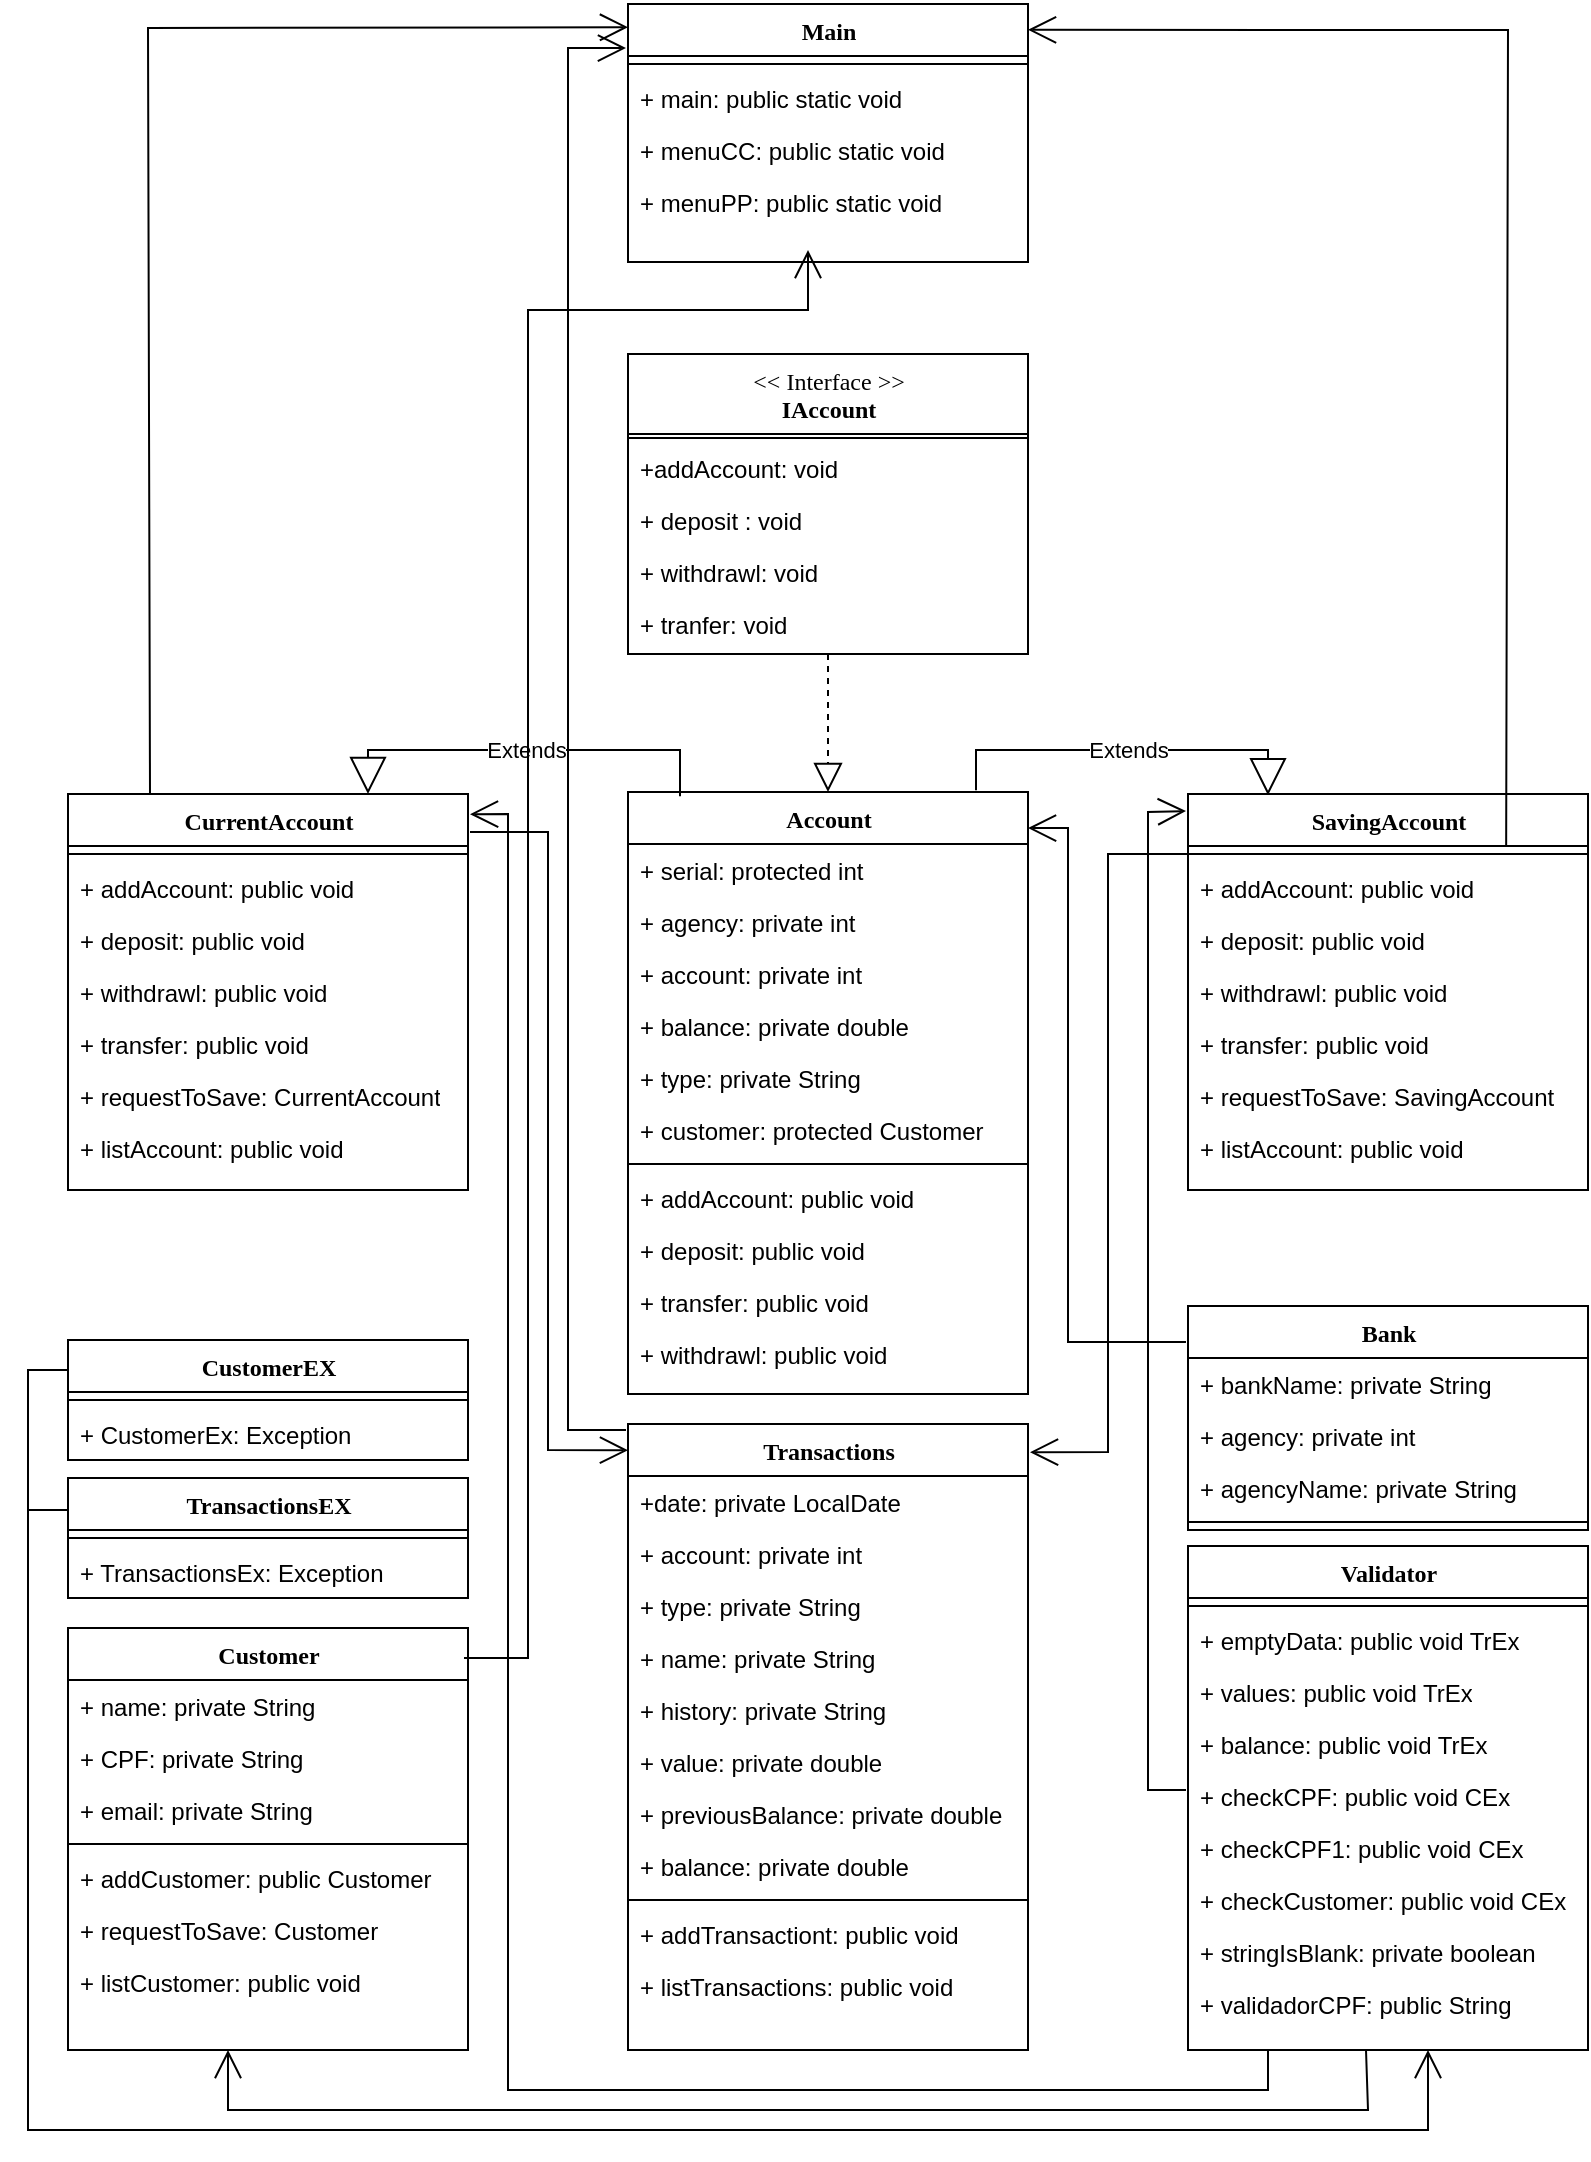 <mxfile version="28.0.6">
  <diagram name="Page-1" id="9f46799a-70d6-7492-0946-bef42562c5a5">
    <mxGraphModel dx="872" dy="529" grid="1" gridSize="10" guides="1" tooltips="1" connect="1" arrows="1" fold="1" page="1" pageScale="1" pageWidth="413" pageHeight="512" background="none" math="0" shadow="0">
      <root>
        <mxCell id="0" />
        <mxCell id="1" parent="0" />
        <mxCell id="78961159f06e98e8-30" value="&lt;span style=&quot;font-weight: normal;&quot;&gt;&amp;lt;&amp;lt; Interface &amp;gt;&amp;gt;&lt;/span&gt;&lt;div&gt;IAccount&lt;/div&gt;" style="swimlane;html=1;fontStyle=1;align=center;verticalAlign=top;childLayout=stackLayout;horizontal=1;startSize=40;horizontalStack=0;resizeParent=1;resizeLast=0;collapsible=1;marginBottom=0;swimlaneFillColor=#ffffff;rounded=0;shadow=0;comic=0;labelBackgroundColor=none;strokeWidth=1;fillColor=none;fontFamily=Verdana;fontSize=12" parent="1" vertex="1">
          <mxGeometry x="320" y="202" width="200" height="150" as="geometry" />
        </mxCell>
        <mxCell id="78961159f06e98e8-38" value="" style="line;html=1;strokeWidth=1;fillColor=none;align=left;verticalAlign=middle;spacingTop=-1;spacingLeft=3;spacingRight=3;rotatable=0;labelPosition=right;points=[];portConstraint=eastwest;" parent="78961159f06e98e8-30" vertex="1">
          <mxGeometry y="40" width="200" height="4" as="geometry" />
        </mxCell>
        <mxCell id="gi1U91_9ORxtWSmV8wDf-92" value="&lt;font style=&quot;vertical-align: inherit;&quot;&gt;&lt;font style=&quot;vertical-align: inherit;&quot;&gt;+addAccount: void&lt;/font&gt;&lt;/font&gt;" style="text;html=1;strokeColor=none;fillColor=none;align=left;verticalAlign=top;spacingLeft=4;spacingRight=4;whiteSpace=wrap;overflow=hidden;rotatable=0;points=[[0,0.5],[1,0.5]];portConstraint=eastwest;" parent="78961159f06e98e8-30" vertex="1">
          <mxGeometry y="44" width="200" height="26" as="geometry" />
        </mxCell>
        <mxCell id="gi1U91_9ORxtWSmV8wDf-95" value="&lt;font style=&quot;vertical-align: inherit;&quot;&gt;&lt;font style=&quot;vertical-align: inherit;&quot;&gt;+ deposit : void&lt;/font&gt;&lt;/font&gt;" style="text;html=1;strokeColor=none;fillColor=none;align=left;verticalAlign=top;spacingLeft=4;spacingRight=4;whiteSpace=wrap;overflow=hidden;rotatable=0;points=[[0,0.5],[1,0.5]];portConstraint=eastwest;" parent="78961159f06e98e8-30" vertex="1">
          <mxGeometry y="70" width="200" height="26" as="geometry" />
        </mxCell>
        <mxCell id="gi1U91_9ORxtWSmV8wDf-94" value="&lt;font style=&quot;vertical-align: inherit;&quot;&gt;&lt;font style=&quot;vertical-align: inherit;&quot;&gt;+ withdrawl: void&lt;/font&gt;&lt;/font&gt;" style="text;html=1;strokeColor=none;fillColor=none;align=left;verticalAlign=top;spacingLeft=4;spacingRight=4;whiteSpace=wrap;overflow=hidden;rotatable=0;points=[[0,0.5],[1,0.5]];portConstraint=eastwest;" parent="78961159f06e98e8-30" vertex="1">
          <mxGeometry y="96" width="200" height="26" as="geometry" />
        </mxCell>
        <mxCell id="gi1U91_9ORxtWSmV8wDf-93" value="&lt;font style=&quot;vertical-align: inherit;&quot;&gt;&lt;font style=&quot;vertical-align: inherit;&quot;&gt;&lt;font style=&quot;vertical-align: inherit;&quot;&gt;&lt;font style=&quot;vertical-align: inherit;&quot;&gt;&lt;font style=&quot;vertical-align: inherit;&quot;&gt;&lt;font style=&quot;vertical-align: inherit;&quot;&gt;+ tranfer: void&lt;/font&gt;&lt;/font&gt;&lt;/font&gt;&lt;/font&gt;&lt;/font&gt;&lt;/font&gt;" style="text;html=1;strokeColor=none;fillColor=none;align=left;verticalAlign=top;spacingLeft=4;spacingRight=4;whiteSpace=wrap;overflow=hidden;rotatable=0;points=[[0,0.5],[1,0.5]];portConstraint=eastwest;" parent="78961159f06e98e8-30" vertex="1">
          <mxGeometry y="122" width="200" height="26" as="geometry" />
        </mxCell>
        <mxCell id="78961159f06e98e8-43" value="&lt;font style=&quot;vertical-align: inherit;&quot;&gt;&lt;font style=&quot;vertical-align: inherit;&quot;&gt;&lt;font style=&quot;vertical-align: inherit;&quot;&gt;&lt;font style=&quot;vertical-align: inherit;&quot;&gt;&lt;font style=&quot;vertical-align: inherit;&quot;&gt;&lt;font style=&quot;vertical-align: inherit;&quot;&gt;CurrentAccount&lt;/font&gt;&lt;/font&gt;&lt;/font&gt;&lt;/font&gt;&lt;/font&gt;&lt;/font&gt;" style="swimlane;html=1;fontStyle=1;align=center;verticalAlign=top;childLayout=stackLayout;horizontal=1;startSize=26;horizontalStack=0;resizeParent=1;resizeLast=0;collapsible=1;marginBottom=0;swimlaneFillColor=#ffffff;rounded=0;shadow=0;comic=0;labelBackgroundColor=none;strokeWidth=1;fillColor=none;fontFamily=Verdana;fontSize=12" parent="1" vertex="1">
          <mxGeometry x="40" y="422" width="200" height="198" as="geometry" />
        </mxCell>
        <mxCell id="78961159f06e98e8-51" value="" style="line;html=1;strokeWidth=1;fillColor=none;align=left;verticalAlign=middle;spacingTop=-1;spacingLeft=3;spacingRight=3;rotatable=0;labelPosition=right;points=[];portConstraint=eastwest;" parent="78961159f06e98e8-43" vertex="1">
          <mxGeometry y="26" width="200" height="8" as="geometry" />
        </mxCell>
        <mxCell id="gi1U91_9ORxtWSmV8wDf-4" value="&lt;font style=&quot;vertical-align: inherit;&quot;&gt;&lt;font style=&quot;vertical-align: inherit;&quot;&gt;+ addAccount: public void&lt;/font&gt;&lt;/font&gt;" style="text;html=1;strokeColor=none;fillColor=none;align=left;verticalAlign=top;spacingLeft=4;spacingRight=4;whiteSpace=wrap;overflow=hidden;rotatable=0;points=[[0,0.5],[1,0.5]];portConstraint=eastwest;" parent="78961159f06e98e8-43" vertex="1">
          <mxGeometry y="34" width="200" height="26" as="geometry" />
        </mxCell>
        <mxCell id="gi1U91_9ORxtWSmV8wDf-5" value="&lt;font style=&quot;vertical-align: inherit;&quot;&gt;&lt;font style=&quot;vertical-align: inherit;&quot;&gt;+ deposit: public void&lt;/font&gt;&lt;/font&gt;" style="text;html=1;strokeColor=none;fillColor=none;align=left;verticalAlign=top;spacingLeft=4;spacingRight=4;whiteSpace=wrap;overflow=hidden;rotatable=0;points=[[0,0.5],[1,0.5]];portConstraint=eastwest;" parent="78961159f06e98e8-43" vertex="1">
          <mxGeometry y="60" width="200" height="26" as="geometry" />
        </mxCell>
        <mxCell id="gi1U91_9ORxtWSmV8wDf-6" value="&lt;font style=&quot;vertical-align: inherit;&quot;&gt;&lt;font style=&quot;vertical-align: inherit;&quot;&gt;+ withdrawl: public void&lt;/font&gt;&lt;/font&gt;" style="text;html=1;strokeColor=none;fillColor=none;align=left;verticalAlign=top;spacingLeft=4;spacingRight=4;whiteSpace=wrap;overflow=hidden;rotatable=0;points=[[0,0.5],[1,0.5]];portConstraint=eastwest;" parent="78961159f06e98e8-43" vertex="1">
          <mxGeometry y="86" width="200" height="26" as="geometry" />
        </mxCell>
        <mxCell id="gi1U91_9ORxtWSmV8wDf-8" value="&lt;font style=&quot;vertical-align: inherit;&quot;&gt;&lt;font style=&quot;vertical-align: inherit;&quot;&gt;&lt;font style=&quot;vertical-align: inherit;&quot;&gt;&lt;font style=&quot;vertical-align: inherit;&quot;&gt;&lt;font style=&quot;vertical-align: inherit;&quot;&gt;&lt;font style=&quot;vertical-align: inherit;&quot;&gt;&lt;font style=&quot;vertical-align: inherit;&quot;&gt;&lt;font style=&quot;vertical-align: inherit;&quot;&gt;+ transfer: public void&lt;/font&gt;&lt;/font&gt;&lt;/font&gt;&lt;/font&gt;&lt;/font&gt;&lt;/font&gt;&lt;/font&gt;&lt;/font&gt;" style="text;html=1;strokeColor=none;fillColor=none;align=left;verticalAlign=top;spacingLeft=4;spacingRight=4;whiteSpace=wrap;overflow=hidden;rotatable=0;points=[[0,0.5],[1,0.5]];portConstraint=eastwest;" parent="78961159f06e98e8-43" vertex="1">
          <mxGeometry y="112" width="200" height="26" as="geometry" />
        </mxCell>
        <mxCell id="9-kRV3FENIwFgXnZ7rkG-11" value="&lt;font style=&quot;vertical-align: inherit;&quot;&gt;&lt;font style=&quot;vertical-align: inherit;&quot;&gt;&lt;font style=&quot;vertical-align: inherit;&quot;&gt;&lt;font style=&quot;vertical-align: inherit;&quot;&gt;&lt;font style=&quot;vertical-align: inherit;&quot;&gt;&lt;font style=&quot;vertical-align: inherit;&quot;&gt;&lt;font style=&quot;vertical-align: inherit;&quot;&gt;&lt;font style=&quot;vertical-align: inherit;&quot;&gt;+ requestToSave: CurrentAccount&lt;/font&gt;&lt;/font&gt;&lt;/font&gt;&lt;/font&gt;&lt;/font&gt;&lt;/font&gt;&lt;/font&gt;&lt;/font&gt;" style="text;html=1;strokeColor=none;fillColor=none;align=left;verticalAlign=top;spacingLeft=4;spacingRight=4;whiteSpace=wrap;overflow=hidden;rotatable=0;points=[[0,0.5],[1,0.5]];portConstraint=eastwest;" vertex="1" parent="78961159f06e98e8-43">
          <mxGeometry y="138" width="200" height="26" as="geometry" />
        </mxCell>
        <mxCell id="9-kRV3FENIwFgXnZ7rkG-12" value="&lt;font style=&quot;vertical-align: inherit;&quot;&gt;&lt;font style=&quot;vertical-align: inherit;&quot;&gt;&lt;font style=&quot;vertical-align: inherit;&quot;&gt;&lt;font style=&quot;vertical-align: inherit;&quot;&gt;&lt;font style=&quot;vertical-align: inherit;&quot;&gt;&lt;font style=&quot;vertical-align: inherit;&quot;&gt;&lt;font style=&quot;vertical-align: inherit;&quot;&gt;&lt;font style=&quot;vertical-align: inherit;&quot;&gt;+ listAccount: public void&lt;/font&gt;&lt;/font&gt;&lt;/font&gt;&lt;/font&gt;&lt;/font&gt;&lt;/font&gt;&lt;/font&gt;&lt;/font&gt;" style="text;html=1;strokeColor=none;fillColor=none;align=left;verticalAlign=top;spacingLeft=4;spacingRight=4;whiteSpace=wrap;overflow=hidden;rotatable=0;points=[[0,0.5],[1,0.5]];portConstraint=eastwest;" vertex="1" parent="78961159f06e98e8-43">
          <mxGeometry y="164" width="200" height="26" as="geometry" />
        </mxCell>
        <mxCell id="gi1U91_9ORxtWSmV8wDf-35" value="&lt;font style=&quot;vertical-align: inherit;&quot;&gt;&lt;font style=&quot;vertical-align: inherit;&quot;&gt;Account&lt;/font&gt;&lt;/font&gt;" style="swimlane;html=1;fontStyle=1;align=center;verticalAlign=top;childLayout=stackLayout;horizontal=1;startSize=26;horizontalStack=0;resizeParent=1;resizeLast=0;collapsible=1;marginBottom=0;swimlaneFillColor=#ffffff;rounded=0;shadow=0;comic=0;labelBackgroundColor=none;strokeWidth=1;fillColor=none;fontFamily=Verdana;fontSize=12" parent="1" vertex="1">
          <mxGeometry x="320" y="421" width="200" height="301" as="geometry" />
        </mxCell>
        <mxCell id="9-kRV3FENIwFgXnZ7rkG-1" value="&lt;font style=&quot;vertical-align: inherit;&quot;&gt;&lt;font style=&quot;vertical-align: inherit;&quot;&gt;&lt;font style=&quot;vertical-align: inherit;&quot;&gt;&lt;font style=&quot;vertical-align: inherit;&quot;&gt;+ serial: protected int&lt;/font&gt;&lt;/font&gt;&lt;/font&gt;&lt;/font&gt;" style="text;html=1;strokeColor=none;fillColor=none;align=left;verticalAlign=top;spacingLeft=4;spacingRight=4;whiteSpace=wrap;overflow=hidden;rotatable=0;points=[[0,0.5],[1,0.5]];portConstraint=eastwest;" vertex="1" parent="gi1U91_9ORxtWSmV8wDf-35">
          <mxGeometry y="26" width="200" height="26" as="geometry" />
        </mxCell>
        <mxCell id="9-kRV3FENIwFgXnZ7rkG-2" value="&lt;font style=&quot;vertical-align: inherit;&quot;&gt;&lt;font style=&quot;vertical-align: inherit;&quot;&gt;+ agency: private int&lt;/font&gt;&lt;/font&gt;" style="text;html=1;strokeColor=none;fillColor=none;align=left;verticalAlign=top;spacingLeft=4;spacingRight=4;whiteSpace=wrap;overflow=hidden;rotatable=0;points=[[0,0.5],[1,0.5]];portConstraint=eastwest;" vertex="1" parent="gi1U91_9ORxtWSmV8wDf-35">
          <mxGeometry y="52" width="200" height="26" as="geometry" />
        </mxCell>
        <mxCell id="9-kRV3FENIwFgXnZ7rkG-3" value="+ account: private int" style="text;html=1;strokeColor=none;fillColor=none;align=left;verticalAlign=top;spacingLeft=4;spacingRight=4;whiteSpace=wrap;overflow=hidden;rotatable=0;points=[[0,0.5],[1,0.5]];portConstraint=eastwest;" vertex="1" parent="gi1U91_9ORxtWSmV8wDf-35">
          <mxGeometry y="78" width="200" height="26" as="geometry" />
        </mxCell>
        <mxCell id="9-kRV3FENIwFgXnZ7rkG-4" value="&lt;font style=&quot;vertical-align: inherit;&quot;&gt;&lt;font style=&quot;vertical-align: inherit;&quot;&gt;+ balance: private double&lt;/font&gt;&lt;/font&gt;" style="text;html=1;strokeColor=none;fillColor=none;align=left;verticalAlign=top;spacingLeft=4;spacingRight=4;whiteSpace=wrap;overflow=hidden;rotatable=0;points=[[0,0.5],[1,0.5]];portConstraint=eastwest;" vertex="1" parent="gi1U91_9ORxtWSmV8wDf-35">
          <mxGeometry y="104" width="200" height="26" as="geometry" />
        </mxCell>
        <mxCell id="9-kRV3FENIwFgXnZ7rkG-5" value="&lt;font style=&quot;vertical-align: inherit;&quot;&gt;&lt;font style=&quot;vertical-align: inherit;&quot;&gt;+ type: private String&lt;/font&gt;&lt;/font&gt;" style="text;html=1;strokeColor=none;fillColor=none;align=left;verticalAlign=top;spacingLeft=4;spacingRight=4;whiteSpace=wrap;overflow=hidden;rotatable=0;points=[[0,0.5],[1,0.5]];portConstraint=eastwest;" vertex="1" parent="gi1U91_9ORxtWSmV8wDf-35">
          <mxGeometry y="130" width="200" height="26" as="geometry" />
        </mxCell>
        <mxCell id="9-kRV3FENIwFgXnZ7rkG-6" value="&lt;font style=&quot;vertical-align: inherit;&quot;&gt;&lt;font style=&quot;vertical-align: inherit;&quot;&gt;+ customer: protected Customer&lt;/font&gt;&lt;/font&gt;" style="text;html=1;strokeColor=none;fillColor=none;align=left;verticalAlign=top;spacingLeft=4;spacingRight=4;whiteSpace=wrap;overflow=hidden;rotatable=0;points=[[0,0.5],[1,0.5]];portConstraint=eastwest;" vertex="1" parent="gi1U91_9ORxtWSmV8wDf-35">
          <mxGeometry y="156" width="200" height="26" as="geometry" />
        </mxCell>
        <mxCell id="gi1U91_9ORxtWSmV8wDf-43" value="" style="line;html=1;strokeWidth=1;fillColor=none;align=left;verticalAlign=middle;spacingTop=-1;spacingLeft=3;spacingRight=3;rotatable=0;labelPosition=right;points=[];portConstraint=eastwest;" parent="gi1U91_9ORxtWSmV8wDf-35" vertex="1">
          <mxGeometry y="182" width="200" height="8" as="geometry" />
        </mxCell>
        <mxCell id="9-kRV3FENIwFgXnZ7rkG-7" value="&lt;font style=&quot;vertical-align: inherit;&quot;&gt;&lt;font style=&quot;vertical-align: inherit;&quot;&gt;+ addAccount: public void&lt;/font&gt;&lt;/font&gt;" style="text;html=1;strokeColor=none;fillColor=none;align=left;verticalAlign=top;spacingLeft=4;spacingRight=4;whiteSpace=wrap;overflow=hidden;rotatable=0;points=[[0,0.5],[1,0.5]];portConstraint=eastwest;" vertex="1" parent="gi1U91_9ORxtWSmV8wDf-35">
          <mxGeometry y="190" width="200" height="26" as="geometry" />
        </mxCell>
        <mxCell id="9-kRV3FENIwFgXnZ7rkG-8" value="&lt;font style=&quot;vertical-align: inherit;&quot;&gt;&lt;font style=&quot;vertical-align: inherit;&quot;&gt;+ deposit: public void&lt;/font&gt;&lt;/font&gt;" style="text;html=1;strokeColor=none;fillColor=none;align=left;verticalAlign=top;spacingLeft=4;spacingRight=4;whiteSpace=wrap;overflow=hidden;rotatable=0;points=[[0,0.5],[1,0.5]];portConstraint=eastwest;" vertex="1" parent="gi1U91_9ORxtWSmV8wDf-35">
          <mxGeometry y="216" width="200" height="26" as="geometry" />
        </mxCell>
        <mxCell id="9-kRV3FENIwFgXnZ7rkG-10" value="&lt;font style=&quot;vertical-align: inherit;&quot;&gt;&lt;font style=&quot;vertical-align: inherit;&quot;&gt;&lt;font style=&quot;vertical-align: inherit;&quot;&gt;&lt;font style=&quot;vertical-align: inherit;&quot;&gt;&lt;font style=&quot;vertical-align: inherit;&quot;&gt;&lt;font style=&quot;vertical-align: inherit;&quot;&gt;&lt;font style=&quot;vertical-align: inherit;&quot;&gt;&lt;font style=&quot;vertical-align: inherit;&quot;&gt;+ transfer: public void&lt;/font&gt;&lt;/font&gt;&lt;/font&gt;&lt;/font&gt;&lt;/font&gt;&lt;/font&gt;&lt;/font&gt;&lt;/font&gt;" style="text;html=1;strokeColor=none;fillColor=none;align=left;verticalAlign=top;spacingLeft=4;spacingRight=4;whiteSpace=wrap;overflow=hidden;rotatable=0;points=[[0,0.5],[1,0.5]];portConstraint=eastwest;" vertex="1" parent="gi1U91_9ORxtWSmV8wDf-35">
          <mxGeometry y="242" width="200" height="26" as="geometry" />
        </mxCell>
        <mxCell id="9-kRV3FENIwFgXnZ7rkG-9" value="&lt;font style=&quot;vertical-align: inherit;&quot;&gt;&lt;font style=&quot;vertical-align: inherit;&quot;&gt;+ withdrawl: public void&lt;/font&gt;&lt;/font&gt;" style="text;html=1;strokeColor=none;fillColor=none;align=left;verticalAlign=top;spacingLeft=4;spacingRight=4;whiteSpace=wrap;overflow=hidden;rotatable=0;points=[[0,0.5],[1,0.5]];portConstraint=eastwest;" vertex="1" parent="gi1U91_9ORxtWSmV8wDf-35">
          <mxGeometry y="268" width="200" height="26" as="geometry" />
        </mxCell>
        <mxCell id="gi1U91_9ORxtWSmV8wDf-55" value="" style="endArrow=block;dashed=1;endFill=0;endSize=12;html=1;rounded=0;entryX=0.5;entryY=0;entryDx=0;entryDy=0;exitX=0.5;exitY=1;exitDx=0;exitDy=0;" parent="1" source="78961159f06e98e8-30" target="gi1U91_9ORxtWSmV8wDf-35" edge="1">
          <mxGeometry width="160" relative="1" as="geometry">
            <mxPoint x="486" y="80" as="sourcePoint" />
            <mxPoint x="300" y="240" as="targetPoint" />
            <Array as="points" />
          </mxGeometry>
        </mxCell>
        <mxCell id="gi1U91_9ORxtWSmV8wDf-75" value="&lt;font style=&quot;vertical-align: inherit;&quot;&gt;&lt;font style=&quot;vertical-align: inherit;&quot;&gt;Main&lt;/font&gt;&lt;/font&gt;" style="swimlane;html=1;fontStyle=1;align=center;verticalAlign=top;childLayout=stackLayout;horizontal=1;startSize=26;horizontalStack=0;resizeParent=1;resizeLast=0;collapsible=1;marginBottom=0;swimlaneFillColor=#ffffff;rounded=0;shadow=0;comic=0;labelBackgroundColor=none;strokeWidth=1;fillColor=none;fontFamily=Verdana;fontSize=12" parent="1" vertex="1">
          <mxGeometry x="320" y="27" width="200" height="129" as="geometry" />
        </mxCell>
        <mxCell id="gi1U91_9ORxtWSmV8wDf-79" value="" style="line;html=1;strokeWidth=1;fillColor=none;align=left;verticalAlign=middle;spacingTop=-1;spacingLeft=3;spacingRight=3;rotatable=0;labelPosition=right;points=[];portConstraint=eastwest;" parent="gi1U91_9ORxtWSmV8wDf-75" vertex="1">
          <mxGeometry y="26" width="200" height="8" as="geometry" />
        </mxCell>
        <mxCell id="gi1U91_9ORxtWSmV8wDf-80" value="&lt;font style=&quot;vertical-align: inherit;&quot;&gt;&lt;font style=&quot;vertical-align: inherit;&quot;&gt;+ main: public static void&lt;/font&gt;&lt;/font&gt;" style="text;html=1;strokeColor=none;fillColor=none;align=left;verticalAlign=top;spacingLeft=4;spacingRight=4;whiteSpace=wrap;overflow=hidden;rotatable=0;points=[[0,0.5],[1,0.5]];portConstraint=eastwest;" parent="gi1U91_9ORxtWSmV8wDf-75" vertex="1">
          <mxGeometry y="34" width="200" height="26" as="geometry" />
        </mxCell>
        <mxCell id="gi1U91_9ORxtWSmV8wDf-81" value="+ menuCC: public static void" style="text;html=1;strokeColor=none;fillColor=none;align=left;verticalAlign=top;spacingLeft=4;spacingRight=4;whiteSpace=wrap;overflow=hidden;rotatable=0;points=[[0,0.5],[1,0.5]];portConstraint=eastwest;" parent="gi1U91_9ORxtWSmV8wDf-75" vertex="1">
          <mxGeometry y="60" width="200" height="26" as="geometry" />
        </mxCell>
        <mxCell id="gi1U91_9ORxtWSmV8wDf-82" value="+ menuPP: public static void" style="text;html=1;strokeColor=none;fillColor=none;align=left;verticalAlign=top;spacingLeft=4;spacingRight=4;whiteSpace=wrap;overflow=hidden;rotatable=0;points=[[0,0.5],[1,0.5]];portConstraint=eastwest;" parent="gi1U91_9ORxtWSmV8wDf-75" vertex="1">
          <mxGeometry y="86" width="200" height="22" as="geometry" />
        </mxCell>
        <mxCell id="gi1U91_9ORxtWSmV8wDf-103" value="" style="endArrow=open;endFill=1;endSize=12;html=1;rounded=0;exitX=0.205;exitY=0.002;exitDx=0;exitDy=0;entryX=0;entryY=0.09;entryDx=0;entryDy=0;entryPerimeter=0;exitPerimeter=0;" parent="1" source="78961159f06e98e8-43" target="gi1U91_9ORxtWSmV8wDf-75" edge="1">
          <mxGeometry width="160" relative="1" as="geometry">
            <mxPoint x="350" y="479" as="sourcePoint" />
            <mxPoint x="300" y="220" as="targetPoint" />
            <Array as="points">
              <mxPoint x="80" y="39" />
            </Array>
          </mxGeometry>
        </mxCell>
        <mxCell id="gi1U91_9ORxtWSmV8wDf-104" value="" style="endArrow=open;endFill=1;endSize=12;html=1;rounded=0;exitX=0.795;exitY=0.009;exitDx=0;exitDy=0;exitPerimeter=0;entryX=1;entryY=0.1;entryDx=0;entryDy=0;entryPerimeter=0;" parent="1" target="gi1U91_9ORxtWSmV8wDf-75" edge="1">
          <mxGeometry width="160" relative="1" as="geometry">
            <mxPoint x="759" y="482.15" as="sourcePoint" />
            <mxPoint x="620" y="40" as="targetPoint" />
            <Array as="points">
              <mxPoint x="760" y="40" />
            </Array>
          </mxGeometry>
        </mxCell>
        <mxCell id="9-kRV3FENIwFgXnZ7rkG-13" value="&lt;font style=&quot;vertical-align: inherit;&quot;&gt;&lt;font style=&quot;vertical-align: inherit;&quot;&gt;&lt;font style=&quot;vertical-align: inherit;&quot;&gt;&lt;font style=&quot;vertical-align: inherit;&quot;&gt;&lt;font style=&quot;vertical-align: inherit;&quot;&gt;&lt;font style=&quot;vertical-align: inherit;&quot;&gt;SavingAccount&lt;/font&gt;&lt;/font&gt;&lt;/font&gt;&lt;/font&gt;&lt;/font&gt;&lt;/font&gt;" style="swimlane;html=1;fontStyle=1;align=center;verticalAlign=top;childLayout=stackLayout;horizontal=1;startSize=26;horizontalStack=0;resizeParent=1;resizeLast=0;collapsible=1;marginBottom=0;swimlaneFillColor=#ffffff;rounded=0;shadow=0;comic=0;labelBackgroundColor=none;strokeWidth=1;fillColor=none;fontFamily=Verdana;fontSize=12" vertex="1" parent="1">
          <mxGeometry x="600" y="422" width="200" height="198" as="geometry" />
        </mxCell>
        <mxCell id="9-kRV3FENIwFgXnZ7rkG-20" value="" style="line;html=1;strokeWidth=1;fillColor=none;align=left;verticalAlign=middle;spacingTop=-1;spacingLeft=3;spacingRight=3;rotatable=0;labelPosition=right;points=[];portConstraint=eastwest;" vertex="1" parent="9-kRV3FENIwFgXnZ7rkG-13">
          <mxGeometry y="26" width="200" height="8" as="geometry" />
        </mxCell>
        <mxCell id="9-kRV3FENIwFgXnZ7rkG-21" value="&lt;font style=&quot;vertical-align: inherit;&quot;&gt;&lt;font style=&quot;vertical-align: inherit;&quot;&gt;+ addAccount: public void&lt;/font&gt;&lt;/font&gt;" style="text;html=1;strokeColor=none;fillColor=none;align=left;verticalAlign=top;spacingLeft=4;spacingRight=4;whiteSpace=wrap;overflow=hidden;rotatable=0;points=[[0,0.5],[1,0.5]];portConstraint=eastwest;" vertex="1" parent="9-kRV3FENIwFgXnZ7rkG-13">
          <mxGeometry y="34" width="200" height="26" as="geometry" />
        </mxCell>
        <mxCell id="9-kRV3FENIwFgXnZ7rkG-22" value="&lt;font style=&quot;vertical-align: inherit;&quot;&gt;&lt;font style=&quot;vertical-align: inherit;&quot;&gt;+ deposit: public void&lt;/font&gt;&lt;/font&gt;" style="text;html=1;strokeColor=none;fillColor=none;align=left;verticalAlign=top;spacingLeft=4;spacingRight=4;whiteSpace=wrap;overflow=hidden;rotatable=0;points=[[0,0.5],[1,0.5]];portConstraint=eastwest;" vertex="1" parent="9-kRV3FENIwFgXnZ7rkG-13">
          <mxGeometry y="60" width="200" height="26" as="geometry" />
        </mxCell>
        <mxCell id="9-kRV3FENIwFgXnZ7rkG-23" value="&lt;font style=&quot;vertical-align: inherit;&quot;&gt;&lt;font style=&quot;vertical-align: inherit;&quot;&gt;+ withdrawl: public void&lt;/font&gt;&lt;/font&gt;" style="text;html=1;strokeColor=none;fillColor=none;align=left;verticalAlign=top;spacingLeft=4;spacingRight=4;whiteSpace=wrap;overflow=hidden;rotatable=0;points=[[0,0.5],[1,0.5]];portConstraint=eastwest;" vertex="1" parent="9-kRV3FENIwFgXnZ7rkG-13">
          <mxGeometry y="86" width="200" height="26" as="geometry" />
        </mxCell>
        <mxCell id="9-kRV3FENIwFgXnZ7rkG-24" value="&lt;font style=&quot;vertical-align: inherit;&quot;&gt;&lt;font style=&quot;vertical-align: inherit;&quot;&gt;&lt;font style=&quot;vertical-align: inherit;&quot;&gt;&lt;font style=&quot;vertical-align: inherit;&quot;&gt;&lt;font style=&quot;vertical-align: inherit;&quot;&gt;&lt;font style=&quot;vertical-align: inherit;&quot;&gt;&lt;font style=&quot;vertical-align: inherit;&quot;&gt;&lt;font style=&quot;vertical-align: inherit;&quot;&gt;+ transfer: public void&lt;/font&gt;&lt;/font&gt;&lt;/font&gt;&lt;/font&gt;&lt;/font&gt;&lt;/font&gt;&lt;/font&gt;&lt;/font&gt;" style="text;html=1;strokeColor=none;fillColor=none;align=left;verticalAlign=top;spacingLeft=4;spacingRight=4;whiteSpace=wrap;overflow=hidden;rotatable=0;points=[[0,0.5],[1,0.5]];portConstraint=eastwest;" vertex="1" parent="9-kRV3FENIwFgXnZ7rkG-13">
          <mxGeometry y="112" width="200" height="26" as="geometry" />
        </mxCell>
        <mxCell id="9-kRV3FENIwFgXnZ7rkG-25" value="&lt;font style=&quot;vertical-align: inherit;&quot;&gt;&lt;font style=&quot;vertical-align: inherit;&quot;&gt;&lt;font style=&quot;vertical-align: inherit;&quot;&gt;&lt;font style=&quot;vertical-align: inherit;&quot;&gt;&lt;font style=&quot;vertical-align: inherit;&quot;&gt;&lt;font style=&quot;vertical-align: inherit;&quot;&gt;&lt;font style=&quot;vertical-align: inherit;&quot;&gt;&lt;font style=&quot;vertical-align: inherit;&quot;&gt;+ requestToSave: SavingAccount&lt;/font&gt;&lt;/font&gt;&lt;/font&gt;&lt;/font&gt;&lt;/font&gt;&lt;/font&gt;&lt;/font&gt;&lt;/font&gt;" style="text;html=1;strokeColor=none;fillColor=none;align=left;verticalAlign=top;spacingLeft=4;spacingRight=4;whiteSpace=wrap;overflow=hidden;rotatable=0;points=[[0,0.5],[1,0.5]];portConstraint=eastwest;" vertex="1" parent="9-kRV3FENIwFgXnZ7rkG-13">
          <mxGeometry y="138" width="200" height="26" as="geometry" />
        </mxCell>
        <mxCell id="9-kRV3FENIwFgXnZ7rkG-26" value="&lt;font style=&quot;vertical-align: inherit;&quot;&gt;&lt;font style=&quot;vertical-align: inherit;&quot;&gt;&lt;font style=&quot;vertical-align: inherit;&quot;&gt;&lt;font style=&quot;vertical-align: inherit;&quot;&gt;&lt;font style=&quot;vertical-align: inherit;&quot;&gt;&lt;font style=&quot;vertical-align: inherit;&quot;&gt;&lt;font style=&quot;vertical-align: inherit;&quot;&gt;&lt;font style=&quot;vertical-align: inherit;&quot;&gt;+ listAccount: public void&lt;/font&gt;&lt;/font&gt;&lt;/font&gt;&lt;/font&gt;&lt;/font&gt;&lt;/font&gt;&lt;/font&gt;&lt;/font&gt;" style="text;html=1;strokeColor=none;fillColor=none;align=left;verticalAlign=top;spacingLeft=4;spacingRight=4;whiteSpace=wrap;overflow=hidden;rotatable=0;points=[[0,0.5],[1,0.5]];portConstraint=eastwest;" vertex="1" parent="9-kRV3FENIwFgXnZ7rkG-13">
          <mxGeometry y="164" width="200" height="26" as="geometry" />
        </mxCell>
        <mxCell id="9-kRV3FENIwFgXnZ7rkG-27" value="&lt;font style=&quot;vertical-align: inherit;&quot;&gt;&lt;font style=&quot;vertical-align: inherit;&quot;&gt;Customer&lt;/font&gt;&lt;/font&gt;" style="swimlane;html=1;fontStyle=1;align=center;verticalAlign=top;childLayout=stackLayout;horizontal=1;startSize=26;horizontalStack=0;resizeParent=1;resizeLast=0;collapsible=1;marginBottom=0;swimlaneFillColor=#ffffff;rounded=0;shadow=0;comic=0;labelBackgroundColor=none;strokeWidth=1;fillColor=none;fontFamily=Verdana;fontSize=12" vertex="1" parent="1">
          <mxGeometry x="40" y="839" width="200" height="211" as="geometry" />
        </mxCell>
        <mxCell id="9-kRV3FENIwFgXnZ7rkG-28" value="&lt;font style=&quot;vertical-align: inherit;&quot;&gt;&lt;font style=&quot;vertical-align: inherit;&quot;&gt;&lt;font style=&quot;vertical-align: inherit;&quot;&gt;&lt;font style=&quot;vertical-align: inherit;&quot;&gt;+ name: private String&lt;/font&gt;&lt;/font&gt;&lt;/font&gt;&lt;/font&gt;" style="text;html=1;strokeColor=none;fillColor=none;align=left;verticalAlign=top;spacingLeft=4;spacingRight=4;whiteSpace=wrap;overflow=hidden;rotatable=0;points=[[0,0.5],[1,0.5]];portConstraint=eastwest;" vertex="1" parent="9-kRV3FENIwFgXnZ7rkG-27">
          <mxGeometry y="26" width="200" height="26" as="geometry" />
        </mxCell>
        <mxCell id="9-kRV3FENIwFgXnZ7rkG-30" value="&lt;font style=&quot;vertical-align: inherit;&quot;&gt;&lt;font style=&quot;vertical-align: inherit;&quot;&gt;+ CPF: private String&lt;/font&gt;&lt;/font&gt;" style="text;html=1;strokeColor=none;fillColor=none;align=left;verticalAlign=top;spacingLeft=4;spacingRight=4;whiteSpace=wrap;overflow=hidden;rotatable=0;points=[[0,0.5],[1,0.5]];portConstraint=eastwest;" vertex="1" parent="9-kRV3FENIwFgXnZ7rkG-27">
          <mxGeometry y="52" width="200" height="26" as="geometry" />
        </mxCell>
        <mxCell id="9-kRV3FENIwFgXnZ7rkG-31" value="&lt;font style=&quot;vertical-align: inherit;&quot;&gt;&lt;font style=&quot;vertical-align: inherit;&quot;&gt;+ email: private String&lt;/font&gt;&lt;/font&gt;" style="text;html=1;strokeColor=none;fillColor=none;align=left;verticalAlign=top;spacingLeft=4;spacingRight=4;whiteSpace=wrap;overflow=hidden;rotatable=0;points=[[0,0.5],[1,0.5]];portConstraint=eastwest;" vertex="1" parent="9-kRV3FENIwFgXnZ7rkG-27">
          <mxGeometry y="78" width="200" height="26" as="geometry" />
        </mxCell>
        <mxCell id="9-kRV3FENIwFgXnZ7rkG-34" value="" style="line;html=1;strokeWidth=1;fillColor=none;align=left;verticalAlign=middle;spacingTop=-1;spacingLeft=3;spacingRight=3;rotatable=0;labelPosition=right;points=[];portConstraint=eastwest;" vertex="1" parent="9-kRV3FENIwFgXnZ7rkG-27">
          <mxGeometry y="104" width="200" height="8" as="geometry" />
        </mxCell>
        <mxCell id="9-kRV3FENIwFgXnZ7rkG-35" value="&lt;font style=&quot;vertical-align: inherit;&quot;&gt;&lt;font style=&quot;vertical-align: inherit;&quot;&gt;&lt;font style=&quot;vertical-align: inherit;&quot;&gt;&lt;font style=&quot;vertical-align: inherit;&quot;&gt;&lt;font style=&quot;vertical-align: inherit;&quot;&gt;&lt;font style=&quot;vertical-align: inherit;&quot;&gt;&lt;font style=&quot;vertical-align: inherit;&quot;&gt;&lt;font style=&quot;vertical-align: inherit;&quot;&gt;+ addCustomer: public Customer&lt;/font&gt;&lt;/font&gt;&lt;/font&gt;&lt;/font&gt;&lt;/font&gt;&lt;/font&gt;&lt;/font&gt;&lt;/font&gt;" style="text;html=1;strokeColor=none;fillColor=none;align=left;verticalAlign=top;spacingLeft=4;spacingRight=4;whiteSpace=wrap;overflow=hidden;rotatable=0;points=[[0,0.5],[1,0.5]];portConstraint=eastwest;" vertex="1" parent="9-kRV3FENIwFgXnZ7rkG-27">
          <mxGeometry y="112" width="200" height="26" as="geometry" />
        </mxCell>
        <mxCell id="9-kRV3FENIwFgXnZ7rkG-40" value="&lt;font style=&quot;vertical-align: inherit;&quot;&gt;&lt;font style=&quot;vertical-align: inherit;&quot;&gt;&lt;font style=&quot;vertical-align: inherit;&quot;&gt;&lt;font style=&quot;vertical-align: inherit;&quot;&gt;&lt;font style=&quot;vertical-align: inherit;&quot;&gt;&lt;font style=&quot;vertical-align: inherit;&quot;&gt;&lt;font style=&quot;vertical-align: inherit;&quot;&gt;&lt;font style=&quot;vertical-align: inherit;&quot;&gt;+ requestToSave: Customer&lt;/font&gt;&lt;/font&gt;&lt;/font&gt;&lt;/font&gt;&lt;/font&gt;&lt;/font&gt;&lt;/font&gt;&lt;/font&gt;" style="text;html=1;strokeColor=none;fillColor=none;align=left;verticalAlign=top;spacingLeft=4;spacingRight=4;whiteSpace=wrap;overflow=hidden;rotatable=0;points=[[0,0.5],[1,0.5]];portConstraint=eastwest;" vertex="1" parent="9-kRV3FENIwFgXnZ7rkG-27">
          <mxGeometry y="138" width="200" height="26" as="geometry" />
        </mxCell>
        <mxCell id="9-kRV3FENIwFgXnZ7rkG-41" value="&lt;font style=&quot;vertical-align: inherit;&quot;&gt;&lt;font style=&quot;vertical-align: inherit;&quot;&gt;&lt;font style=&quot;vertical-align: inherit;&quot;&gt;&lt;font style=&quot;vertical-align: inherit;&quot;&gt;&lt;font style=&quot;vertical-align: inherit;&quot;&gt;&lt;font style=&quot;vertical-align: inherit;&quot;&gt;&lt;font style=&quot;vertical-align: inherit;&quot;&gt;&lt;font style=&quot;vertical-align: inherit;&quot;&gt;+ listCustomer: public void&lt;/font&gt;&lt;/font&gt;&lt;/font&gt;&lt;/font&gt;&lt;/font&gt;&lt;/font&gt;&lt;/font&gt;&lt;/font&gt;" style="text;html=1;strokeColor=none;fillColor=none;align=left;verticalAlign=top;spacingLeft=4;spacingRight=4;whiteSpace=wrap;overflow=hidden;rotatable=0;points=[[0,0.5],[1,0.5]];portConstraint=eastwest;" vertex="1" parent="9-kRV3FENIwFgXnZ7rkG-27">
          <mxGeometry y="164" width="200" height="26" as="geometry" />
        </mxCell>
        <mxCell id="9-kRV3FENIwFgXnZ7rkG-42" value="&lt;font style=&quot;vertical-align: inherit;&quot;&gt;&lt;font style=&quot;vertical-align: inherit;&quot;&gt;Transactions&lt;/font&gt;&lt;/font&gt;" style="swimlane;html=1;fontStyle=1;align=center;verticalAlign=top;childLayout=stackLayout;horizontal=1;startSize=26;horizontalStack=0;resizeParent=1;resizeLast=0;collapsible=1;marginBottom=0;swimlaneFillColor=#ffffff;rounded=0;shadow=0;comic=0;labelBackgroundColor=none;strokeWidth=1;fillColor=none;fontFamily=Verdana;fontSize=12" vertex="1" parent="1">
          <mxGeometry x="320" y="737" width="200" height="313" as="geometry" />
        </mxCell>
        <mxCell id="9-kRV3FENIwFgXnZ7rkG-43" value="&lt;font style=&quot;vertical-align: inherit;&quot;&gt;&lt;font style=&quot;vertical-align: inherit;&quot;&gt;&lt;font style=&quot;vertical-align: inherit;&quot;&gt;&lt;font style=&quot;vertical-align: inherit;&quot;&gt;+date: private LocalDate&lt;/font&gt;&lt;/font&gt;&lt;/font&gt;&lt;/font&gt;" style="text;html=1;strokeColor=none;fillColor=none;align=left;verticalAlign=top;spacingLeft=4;spacingRight=4;whiteSpace=wrap;overflow=hidden;rotatable=0;points=[[0,0.5],[1,0.5]];portConstraint=eastwest;" vertex="1" parent="9-kRV3FENIwFgXnZ7rkG-42">
          <mxGeometry y="26" width="200" height="26" as="geometry" />
        </mxCell>
        <mxCell id="9-kRV3FENIwFgXnZ7rkG-48" value="+ account: private int" style="text;html=1;strokeColor=none;fillColor=none;align=left;verticalAlign=top;spacingLeft=4;spacingRight=4;whiteSpace=wrap;overflow=hidden;rotatable=0;points=[[0,0.5],[1,0.5]];portConstraint=eastwest;" vertex="1" parent="9-kRV3FENIwFgXnZ7rkG-42">
          <mxGeometry y="52" width="200" height="26" as="geometry" />
        </mxCell>
        <mxCell id="9-kRV3FENIwFgXnZ7rkG-46" value="&lt;font style=&quot;vertical-align: inherit;&quot;&gt;&lt;font style=&quot;vertical-align: inherit;&quot;&gt;+ type: private String&lt;/font&gt;&lt;/font&gt;" style="text;html=1;strokeColor=none;fillColor=none;align=left;verticalAlign=top;spacingLeft=4;spacingRight=4;whiteSpace=wrap;overflow=hidden;rotatable=0;points=[[0,0.5],[1,0.5]];portConstraint=eastwest;" vertex="1" parent="9-kRV3FENIwFgXnZ7rkG-42">
          <mxGeometry y="78" width="200" height="26" as="geometry" />
        </mxCell>
        <mxCell id="9-kRV3FENIwFgXnZ7rkG-54" value="&lt;font style=&quot;vertical-align: inherit;&quot;&gt;&lt;font style=&quot;vertical-align: inherit;&quot;&gt;&lt;font style=&quot;vertical-align: inherit;&quot;&gt;&lt;font style=&quot;vertical-align: inherit;&quot;&gt;+ name: private String&lt;/font&gt;&lt;/font&gt;&lt;/font&gt;&lt;/font&gt;" style="text;html=1;strokeColor=none;fillColor=none;align=left;verticalAlign=top;spacingLeft=4;spacingRight=4;whiteSpace=wrap;overflow=hidden;rotatable=0;points=[[0,0.5],[1,0.5]];portConstraint=eastwest;" vertex="1" parent="9-kRV3FENIwFgXnZ7rkG-42">
          <mxGeometry y="104" width="200" height="26" as="geometry" />
        </mxCell>
        <mxCell id="9-kRV3FENIwFgXnZ7rkG-44" value="&lt;font style=&quot;vertical-align: inherit;&quot;&gt;&lt;font style=&quot;vertical-align: inherit;&quot;&gt;+ history: private String&lt;/font&gt;&lt;/font&gt;" style="text;html=1;strokeColor=none;fillColor=none;align=left;verticalAlign=top;spacingLeft=4;spacingRight=4;whiteSpace=wrap;overflow=hidden;rotatable=0;points=[[0,0.5],[1,0.5]];portConstraint=eastwest;" vertex="1" parent="9-kRV3FENIwFgXnZ7rkG-42">
          <mxGeometry y="130" width="200" height="26" as="geometry" />
        </mxCell>
        <mxCell id="9-kRV3FENIwFgXnZ7rkG-55" value="&lt;font style=&quot;vertical-align: inherit;&quot;&gt;&lt;font style=&quot;vertical-align: inherit;&quot;&gt;+ value: private double&lt;/font&gt;&lt;/font&gt;" style="text;html=1;strokeColor=none;fillColor=none;align=left;verticalAlign=top;spacingLeft=4;spacingRight=4;whiteSpace=wrap;overflow=hidden;rotatable=0;points=[[0,0.5],[1,0.5]];portConstraint=eastwest;" vertex="1" parent="9-kRV3FENIwFgXnZ7rkG-42">
          <mxGeometry y="156" width="200" height="26" as="geometry" />
        </mxCell>
        <mxCell id="9-kRV3FENIwFgXnZ7rkG-56" value="&lt;font style=&quot;vertical-align: inherit;&quot;&gt;&lt;font style=&quot;vertical-align: inherit;&quot;&gt;+ previousBalance: private double&lt;/font&gt;&lt;/font&gt;" style="text;html=1;strokeColor=none;fillColor=none;align=left;verticalAlign=top;spacingLeft=4;spacingRight=4;whiteSpace=wrap;overflow=hidden;rotatable=0;points=[[0,0.5],[1,0.5]];portConstraint=eastwest;" vertex="1" parent="9-kRV3FENIwFgXnZ7rkG-42">
          <mxGeometry y="182" width="200" height="26" as="geometry" />
        </mxCell>
        <mxCell id="9-kRV3FENIwFgXnZ7rkG-47" value="&lt;font style=&quot;vertical-align: inherit;&quot;&gt;&lt;font style=&quot;vertical-align: inherit;&quot;&gt;+ balance: private double&lt;/font&gt;&lt;/font&gt;" style="text;html=1;strokeColor=none;fillColor=none;align=left;verticalAlign=top;spacingLeft=4;spacingRight=4;whiteSpace=wrap;overflow=hidden;rotatable=0;points=[[0,0.5],[1,0.5]];portConstraint=eastwest;" vertex="1" parent="9-kRV3FENIwFgXnZ7rkG-42">
          <mxGeometry y="208" width="200" height="26" as="geometry" />
        </mxCell>
        <mxCell id="9-kRV3FENIwFgXnZ7rkG-49" value="" style="line;html=1;strokeWidth=1;fillColor=none;align=left;verticalAlign=middle;spacingTop=-1;spacingLeft=3;spacingRight=3;rotatable=0;labelPosition=right;points=[];portConstraint=eastwest;" vertex="1" parent="9-kRV3FENIwFgXnZ7rkG-42">
          <mxGeometry y="234" width="200" height="8" as="geometry" />
        </mxCell>
        <mxCell id="9-kRV3FENIwFgXnZ7rkG-53" value="&lt;font style=&quot;vertical-align: inherit;&quot;&gt;&lt;font style=&quot;vertical-align: inherit;&quot;&gt;+ addTransactiont: public void&lt;/font&gt;&lt;/font&gt;" style="text;html=1;strokeColor=none;fillColor=none;align=left;verticalAlign=top;spacingLeft=4;spacingRight=4;whiteSpace=wrap;overflow=hidden;rotatable=0;points=[[0,0.5],[1,0.5]];portConstraint=eastwest;" vertex="1" parent="9-kRV3FENIwFgXnZ7rkG-42">
          <mxGeometry y="242" width="200" height="26" as="geometry" />
        </mxCell>
        <mxCell id="9-kRV3FENIwFgXnZ7rkG-52" value="&lt;font style=&quot;vertical-align: inherit;&quot;&gt;&lt;font style=&quot;vertical-align: inherit;&quot;&gt;+ listTransactions: public void&lt;/font&gt;&lt;/font&gt;" style="text;html=1;strokeColor=none;fillColor=none;align=left;verticalAlign=top;spacingLeft=4;spacingRight=4;whiteSpace=wrap;overflow=hidden;rotatable=0;points=[[0,0.5],[1,0.5]];portConstraint=eastwest;" vertex="1" parent="9-kRV3FENIwFgXnZ7rkG-42">
          <mxGeometry y="268" width="200" height="32" as="geometry" />
        </mxCell>
        <mxCell id="9-kRV3FENIwFgXnZ7rkG-57" value="&lt;font style=&quot;vertical-align: inherit;&quot;&gt;&lt;font style=&quot;vertical-align: inherit;&quot;&gt;Bank&lt;/font&gt;&lt;/font&gt;" style="swimlane;html=1;fontStyle=1;align=center;verticalAlign=top;childLayout=stackLayout;horizontal=1;startSize=26;horizontalStack=0;resizeParent=1;resizeLast=0;collapsible=1;marginBottom=0;swimlaneFillColor=#ffffff;rounded=0;shadow=0;comic=0;labelBackgroundColor=none;strokeWidth=1;fillColor=none;fontFamily=Verdana;fontSize=12" vertex="1" parent="1">
          <mxGeometry x="600" y="678" width="200" height="112" as="geometry" />
        </mxCell>
        <mxCell id="9-kRV3FENIwFgXnZ7rkG-58" value="&lt;font style=&quot;vertical-align: inherit;&quot;&gt;&lt;font style=&quot;vertical-align: inherit;&quot;&gt;&lt;font style=&quot;vertical-align: inherit;&quot;&gt;&lt;font style=&quot;vertical-align: inherit;&quot;&gt;+ bankName: private String&lt;/font&gt;&lt;/font&gt;&lt;/font&gt;&lt;/font&gt;" style="text;html=1;strokeColor=none;fillColor=none;align=left;verticalAlign=top;spacingLeft=4;spacingRight=4;whiteSpace=wrap;overflow=hidden;rotatable=0;points=[[0,0.5],[1,0.5]];portConstraint=eastwest;" vertex="1" parent="9-kRV3FENIwFgXnZ7rkG-57">
          <mxGeometry y="26" width="200" height="26" as="geometry" />
        </mxCell>
        <mxCell id="9-kRV3FENIwFgXnZ7rkG-65" value="&lt;font style=&quot;vertical-align: inherit;&quot;&gt;&lt;font style=&quot;vertical-align: inherit;&quot;&gt;+ agency: private int&lt;/font&gt;&lt;/font&gt;" style="text;html=1;strokeColor=none;fillColor=none;align=left;verticalAlign=top;spacingLeft=4;spacingRight=4;whiteSpace=wrap;overflow=hidden;rotatable=0;points=[[0,0.5],[1,0.5]];portConstraint=eastwest;" vertex="1" parent="9-kRV3FENIwFgXnZ7rkG-57">
          <mxGeometry y="52" width="200" height="26" as="geometry" />
        </mxCell>
        <mxCell id="9-kRV3FENIwFgXnZ7rkG-60" value="&lt;font style=&quot;vertical-align: inherit;&quot;&gt;&lt;font style=&quot;vertical-align: inherit;&quot;&gt;+ agencyName: private String&lt;/font&gt;&lt;/font&gt;" style="text;html=1;strokeColor=none;fillColor=none;align=left;verticalAlign=top;spacingLeft=4;spacingRight=4;whiteSpace=wrap;overflow=hidden;rotatable=0;points=[[0,0.5],[1,0.5]];portConstraint=eastwest;" vertex="1" parent="9-kRV3FENIwFgXnZ7rkG-57">
          <mxGeometry y="78" width="200" height="26" as="geometry" />
        </mxCell>
        <mxCell id="9-kRV3FENIwFgXnZ7rkG-61" value="" style="line;html=1;strokeWidth=1;fillColor=none;align=left;verticalAlign=middle;spacingTop=-1;spacingLeft=3;spacingRight=3;rotatable=0;labelPosition=right;points=[];portConstraint=eastwest;" vertex="1" parent="9-kRV3FENIwFgXnZ7rkG-57">
          <mxGeometry y="104" width="200" height="8" as="geometry" />
        </mxCell>
        <mxCell id="9-kRV3FENIwFgXnZ7rkG-66" value="&lt;font style=&quot;vertical-align: inherit;&quot;&gt;&lt;font style=&quot;vertical-align: inherit;&quot;&gt;CustomerEX&lt;/font&gt;&lt;/font&gt;" style="swimlane;html=1;fontStyle=1;align=center;verticalAlign=top;childLayout=stackLayout;horizontal=1;startSize=26;horizontalStack=0;resizeParent=1;resizeLast=0;collapsible=1;marginBottom=0;swimlaneFillColor=#ffffff;rounded=0;shadow=0;comic=0;labelBackgroundColor=none;strokeWidth=1;fillColor=none;fontFamily=Verdana;fontSize=12" vertex="1" parent="1">
          <mxGeometry x="40" y="695" width="200" height="60" as="geometry" />
        </mxCell>
        <mxCell id="9-kRV3FENIwFgXnZ7rkG-70" value="" style="line;html=1;strokeWidth=1;fillColor=none;align=left;verticalAlign=middle;spacingTop=-1;spacingLeft=3;spacingRight=3;rotatable=0;labelPosition=right;points=[];portConstraint=eastwest;" vertex="1" parent="9-kRV3FENIwFgXnZ7rkG-66">
          <mxGeometry y="26" width="200" height="8" as="geometry" />
        </mxCell>
        <mxCell id="9-kRV3FENIwFgXnZ7rkG-72" value="&lt;font style=&quot;vertical-align: inherit;&quot;&gt;&lt;font style=&quot;vertical-align: inherit;&quot;&gt;&lt;font style=&quot;vertical-align: inherit;&quot;&gt;&lt;font style=&quot;vertical-align: inherit;&quot;&gt;&lt;font style=&quot;vertical-align: inherit;&quot;&gt;&lt;font style=&quot;vertical-align: inherit;&quot;&gt;&lt;font style=&quot;vertical-align: inherit;&quot;&gt;&lt;font style=&quot;vertical-align: inherit;&quot;&gt;+ CustomerEx: Exception&lt;/font&gt;&lt;/font&gt;&lt;/font&gt;&lt;/font&gt;&lt;/font&gt;&lt;/font&gt;&lt;/font&gt;&lt;/font&gt;" style="text;html=1;strokeColor=none;fillColor=none;align=left;verticalAlign=top;spacingLeft=4;spacingRight=4;whiteSpace=wrap;overflow=hidden;rotatable=0;points=[[0,0.5],[1,0.5]];portConstraint=eastwest;" vertex="1" parent="9-kRV3FENIwFgXnZ7rkG-66">
          <mxGeometry y="34" width="200" height="26" as="geometry" />
        </mxCell>
        <mxCell id="9-kRV3FENIwFgXnZ7rkG-74" value="&lt;font style=&quot;vertical-align: inherit;&quot;&gt;&lt;font style=&quot;vertical-align: inherit;&quot;&gt;TransactionsEX&lt;/font&gt;&lt;/font&gt;" style="swimlane;html=1;fontStyle=1;align=center;verticalAlign=top;childLayout=stackLayout;horizontal=1;startSize=26;horizontalStack=0;resizeParent=1;resizeLast=0;collapsible=1;marginBottom=0;swimlaneFillColor=#ffffff;rounded=0;shadow=0;comic=0;labelBackgroundColor=none;strokeWidth=1;fillColor=none;fontFamily=Verdana;fontSize=12" vertex="1" parent="1">
          <mxGeometry x="40" y="764" width="200" height="60" as="geometry" />
        </mxCell>
        <mxCell id="9-kRV3FENIwFgXnZ7rkG-75" value="" style="line;html=1;strokeWidth=1;fillColor=none;align=left;verticalAlign=middle;spacingTop=-1;spacingLeft=3;spacingRight=3;rotatable=0;labelPosition=right;points=[];portConstraint=eastwest;" vertex="1" parent="9-kRV3FENIwFgXnZ7rkG-74">
          <mxGeometry y="26" width="200" height="8" as="geometry" />
        </mxCell>
        <mxCell id="9-kRV3FENIwFgXnZ7rkG-76" value="&lt;font style=&quot;vertical-align: inherit;&quot;&gt;&lt;font style=&quot;vertical-align: inherit;&quot;&gt;&lt;font style=&quot;vertical-align: inherit;&quot;&gt;&lt;font style=&quot;vertical-align: inherit;&quot;&gt;&lt;font style=&quot;vertical-align: inherit;&quot;&gt;&lt;font style=&quot;vertical-align: inherit;&quot;&gt;&lt;font style=&quot;vertical-align: inherit;&quot;&gt;&lt;font style=&quot;vertical-align: inherit;&quot;&gt;+ TransactionsEx: Exception&lt;/font&gt;&lt;/font&gt;&lt;/font&gt;&lt;/font&gt;&lt;/font&gt;&lt;/font&gt;&lt;/font&gt;&lt;/font&gt;" style="text;html=1;strokeColor=none;fillColor=none;align=left;verticalAlign=top;spacingLeft=4;spacingRight=4;whiteSpace=wrap;overflow=hidden;rotatable=0;points=[[0,0.5],[1,0.5]];portConstraint=eastwest;" vertex="1" parent="9-kRV3FENIwFgXnZ7rkG-74">
          <mxGeometry y="34" width="200" height="26" as="geometry" />
        </mxCell>
        <mxCell id="9-kRV3FENIwFgXnZ7rkG-77" value="&lt;font style=&quot;vertical-align: inherit;&quot;&gt;&lt;font style=&quot;vertical-align: inherit;&quot;&gt;Validator&lt;/font&gt;&lt;/font&gt;" style="swimlane;html=1;fontStyle=1;align=center;verticalAlign=top;childLayout=stackLayout;horizontal=1;startSize=26;horizontalStack=0;resizeParent=1;resizeLast=0;collapsible=1;marginBottom=0;swimlaneFillColor=#ffffff;rounded=0;shadow=0;comic=0;labelBackgroundColor=none;strokeWidth=1;fillColor=none;fontFamily=Verdana;fontSize=12" vertex="1" parent="1">
          <mxGeometry x="600" y="798" width="200" height="252" as="geometry" />
        </mxCell>
        <mxCell id="9-kRV3FENIwFgXnZ7rkG-81" value="" style="line;html=1;strokeWidth=1;fillColor=none;align=left;verticalAlign=middle;spacingTop=-1;spacingLeft=3;spacingRight=3;rotatable=0;labelPosition=right;points=[];portConstraint=eastwest;" vertex="1" parent="9-kRV3FENIwFgXnZ7rkG-77">
          <mxGeometry y="26" width="200" height="8" as="geometry" />
        </mxCell>
        <mxCell id="9-kRV3FENIwFgXnZ7rkG-82" value="&lt;font style=&quot;vertical-align: inherit;&quot;&gt;&lt;font style=&quot;vertical-align: inherit;&quot;&gt;&lt;font style=&quot;vertical-align: inherit;&quot;&gt;&lt;font style=&quot;vertical-align: inherit;&quot;&gt;&lt;font style=&quot;vertical-align: inherit;&quot;&gt;&lt;font style=&quot;vertical-align: inherit;&quot;&gt;&lt;font style=&quot;vertical-align: inherit;&quot;&gt;&lt;font style=&quot;vertical-align: inherit;&quot;&gt;+ emptyData: public void TrEx&lt;/font&gt;&lt;/font&gt;&lt;/font&gt;&lt;/font&gt;&lt;/font&gt;&lt;/font&gt;&lt;/font&gt;&lt;/font&gt;" style="text;html=1;strokeColor=none;fillColor=none;align=left;verticalAlign=top;spacingLeft=4;spacingRight=4;whiteSpace=wrap;overflow=hidden;rotatable=0;points=[[0,0.5],[1,0.5]];portConstraint=eastwest;" vertex="1" parent="9-kRV3FENIwFgXnZ7rkG-77">
          <mxGeometry y="34" width="200" height="26" as="geometry" />
        </mxCell>
        <mxCell id="9-kRV3FENIwFgXnZ7rkG-85" value="&lt;font style=&quot;vertical-align: inherit;&quot;&gt;&lt;font style=&quot;vertical-align: inherit;&quot;&gt;&lt;font style=&quot;vertical-align: inherit;&quot;&gt;&lt;font style=&quot;vertical-align: inherit;&quot;&gt;&lt;font style=&quot;vertical-align: inherit;&quot;&gt;&lt;font style=&quot;vertical-align: inherit;&quot;&gt;&lt;font style=&quot;vertical-align: inherit;&quot;&gt;&lt;font style=&quot;vertical-align: inherit;&quot;&gt;+ values: public void TrEx&lt;/font&gt;&lt;/font&gt;&lt;/font&gt;&lt;/font&gt;&lt;/font&gt;&lt;/font&gt;&lt;/font&gt;&lt;/font&gt;" style="text;html=1;strokeColor=none;fillColor=none;align=left;verticalAlign=top;spacingLeft=4;spacingRight=4;whiteSpace=wrap;overflow=hidden;rotatable=0;points=[[0,0.5],[1,0.5]];portConstraint=eastwest;" vertex="1" parent="9-kRV3FENIwFgXnZ7rkG-77">
          <mxGeometry y="60" width="200" height="26" as="geometry" />
        </mxCell>
        <mxCell id="9-kRV3FENIwFgXnZ7rkG-86" value="&lt;font style=&quot;vertical-align: inherit;&quot;&gt;&lt;font style=&quot;vertical-align: inherit;&quot;&gt;&lt;font style=&quot;vertical-align: inherit;&quot;&gt;&lt;font style=&quot;vertical-align: inherit;&quot;&gt;&lt;font style=&quot;vertical-align: inherit;&quot;&gt;&lt;font style=&quot;vertical-align: inherit;&quot;&gt;&lt;font style=&quot;vertical-align: inherit;&quot;&gt;&lt;font style=&quot;vertical-align: inherit;&quot;&gt;+ balance: public void TrEx&lt;/font&gt;&lt;/font&gt;&lt;/font&gt;&lt;/font&gt;&lt;/font&gt;&lt;/font&gt;&lt;/font&gt;&lt;/font&gt;" style="text;html=1;strokeColor=none;fillColor=none;align=left;verticalAlign=top;spacingLeft=4;spacingRight=4;whiteSpace=wrap;overflow=hidden;rotatable=0;points=[[0,0.5],[1,0.5]];portConstraint=eastwest;" vertex="1" parent="9-kRV3FENIwFgXnZ7rkG-77">
          <mxGeometry y="86" width="200" height="26" as="geometry" />
        </mxCell>
        <mxCell id="9-kRV3FENIwFgXnZ7rkG-87" value="&lt;font style=&quot;vertical-align: inherit;&quot;&gt;&lt;font style=&quot;vertical-align: inherit;&quot;&gt;&lt;font style=&quot;vertical-align: inherit;&quot;&gt;&lt;font style=&quot;vertical-align: inherit;&quot;&gt;&lt;font style=&quot;vertical-align: inherit;&quot;&gt;&lt;font style=&quot;vertical-align: inherit;&quot;&gt;&lt;font style=&quot;vertical-align: inherit;&quot;&gt;&lt;font style=&quot;vertical-align: inherit;&quot;&gt;+ checkCPF: public void CEx&lt;/font&gt;&lt;/font&gt;&lt;/font&gt;&lt;/font&gt;&lt;/font&gt;&lt;/font&gt;&lt;/font&gt;&lt;/font&gt;" style="text;html=1;strokeColor=none;fillColor=none;align=left;verticalAlign=top;spacingLeft=4;spacingRight=4;whiteSpace=wrap;overflow=hidden;rotatable=0;points=[[0,0.5],[1,0.5]];portConstraint=eastwest;" vertex="1" parent="9-kRV3FENIwFgXnZ7rkG-77">
          <mxGeometry y="112" width="200" height="26" as="geometry" />
        </mxCell>
        <mxCell id="9-kRV3FENIwFgXnZ7rkG-88" value="&lt;font style=&quot;vertical-align: inherit;&quot;&gt;&lt;font style=&quot;vertical-align: inherit;&quot;&gt;&lt;font style=&quot;vertical-align: inherit;&quot;&gt;&lt;font style=&quot;vertical-align: inherit;&quot;&gt;&lt;font style=&quot;vertical-align: inherit;&quot;&gt;&lt;font style=&quot;vertical-align: inherit;&quot;&gt;&lt;font style=&quot;vertical-align: inherit;&quot;&gt;&lt;font style=&quot;vertical-align: inherit;&quot;&gt;+ checkCPF1: public void CEx&lt;/font&gt;&lt;/font&gt;&lt;/font&gt;&lt;/font&gt;&lt;/font&gt;&lt;/font&gt;&lt;/font&gt;&lt;/font&gt;" style="text;html=1;strokeColor=none;fillColor=none;align=left;verticalAlign=top;spacingLeft=4;spacingRight=4;whiteSpace=wrap;overflow=hidden;rotatable=0;points=[[0,0.5],[1,0.5]];portConstraint=eastwest;" vertex="1" parent="9-kRV3FENIwFgXnZ7rkG-77">
          <mxGeometry y="138" width="200" height="26" as="geometry" />
        </mxCell>
        <mxCell id="9-kRV3FENIwFgXnZ7rkG-89" value="&lt;font style=&quot;vertical-align: inherit;&quot;&gt;&lt;font style=&quot;vertical-align: inherit;&quot;&gt;&lt;font style=&quot;vertical-align: inherit;&quot;&gt;&lt;font style=&quot;vertical-align: inherit;&quot;&gt;&lt;font style=&quot;vertical-align: inherit;&quot;&gt;&lt;font style=&quot;vertical-align: inherit;&quot;&gt;&lt;font style=&quot;vertical-align: inherit;&quot;&gt;&lt;font style=&quot;vertical-align: inherit;&quot;&gt;+ checkCustomer: public void CEx&lt;/font&gt;&lt;/font&gt;&lt;/font&gt;&lt;/font&gt;&lt;/font&gt;&lt;/font&gt;&lt;/font&gt;&lt;/font&gt;" style="text;html=1;strokeColor=none;fillColor=none;align=left;verticalAlign=top;spacingLeft=4;spacingRight=4;whiteSpace=wrap;overflow=hidden;rotatable=0;points=[[0,0.5],[1,0.5]];portConstraint=eastwest;" vertex="1" parent="9-kRV3FENIwFgXnZ7rkG-77">
          <mxGeometry y="164" width="200" height="26" as="geometry" />
        </mxCell>
        <mxCell id="9-kRV3FENIwFgXnZ7rkG-90" value="&lt;font style=&quot;vertical-align: inherit;&quot;&gt;&lt;font style=&quot;vertical-align: inherit;&quot;&gt;&lt;font style=&quot;vertical-align: inherit;&quot;&gt;&lt;font style=&quot;vertical-align: inherit;&quot;&gt;&lt;font style=&quot;vertical-align: inherit;&quot;&gt;&lt;font style=&quot;vertical-align: inherit;&quot;&gt;&lt;font style=&quot;vertical-align: inherit;&quot;&gt;&lt;font style=&quot;vertical-align: inherit;&quot;&gt;+ stringIsBlank: private boolean&lt;/font&gt;&lt;/font&gt;&lt;/font&gt;&lt;/font&gt;&lt;/font&gt;&lt;/font&gt;&lt;/font&gt;&lt;/font&gt;" style="text;html=1;strokeColor=none;fillColor=none;align=left;verticalAlign=top;spacingLeft=4;spacingRight=4;whiteSpace=wrap;overflow=hidden;rotatable=0;points=[[0,0.5],[1,0.5]];portConstraint=eastwest;" vertex="1" parent="9-kRV3FENIwFgXnZ7rkG-77">
          <mxGeometry y="190" width="200" height="26" as="geometry" />
        </mxCell>
        <mxCell id="9-kRV3FENIwFgXnZ7rkG-100" value="&lt;font style=&quot;vertical-align: inherit;&quot;&gt;&lt;font style=&quot;vertical-align: inherit;&quot;&gt;&lt;font style=&quot;vertical-align: inherit;&quot;&gt;&lt;font style=&quot;vertical-align: inherit;&quot;&gt;&lt;font style=&quot;vertical-align: inherit;&quot;&gt;&lt;font style=&quot;vertical-align: inherit;&quot;&gt;&lt;font style=&quot;vertical-align: inherit;&quot;&gt;&lt;font style=&quot;vertical-align: inherit;&quot;&gt;+ validadorCPF: public String&lt;/font&gt;&lt;/font&gt;&lt;/font&gt;&lt;/font&gt;&lt;/font&gt;&lt;/font&gt;&lt;/font&gt;&lt;/font&gt;" style="text;html=1;strokeColor=none;fillColor=none;align=left;verticalAlign=top;spacingLeft=4;spacingRight=4;whiteSpace=wrap;overflow=hidden;rotatable=0;points=[[0,0.5],[1,0.5]];portConstraint=eastwest;" vertex="1" parent="9-kRV3FENIwFgXnZ7rkG-77">
          <mxGeometry y="216" width="200" height="26" as="geometry" />
        </mxCell>
        <mxCell id="9-kRV3FENIwFgXnZ7rkG-101" value="Extends" style="endArrow=block;endSize=16;endFill=0;html=1;rounded=0;exitX=0.87;exitY=-0.003;exitDx=0;exitDy=0;exitPerimeter=0;entryX=0.2;entryY=0.003;entryDx=0;entryDy=0;entryPerimeter=0;" edge="1" parent="1" source="gi1U91_9ORxtWSmV8wDf-35" target="9-kRV3FENIwFgXnZ7rkG-13">
          <mxGeometry x="0.016" width="160" relative="1" as="geometry">
            <mxPoint x="490" y="450" as="sourcePoint" />
            <mxPoint x="650" y="450" as="targetPoint" />
            <Array as="points">
              <mxPoint x="494" y="400" />
              <mxPoint x="640" y="400" />
            </Array>
            <mxPoint as="offset" />
          </mxGeometry>
        </mxCell>
        <mxCell id="9-kRV3FENIwFgXnZ7rkG-102" value="Extends" style="endArrow=block;endSize=16;endFill=0;html=1;rounded=0;exitX=0.13;exitY=0.007;exitDx=0;exitDy=0;exitPerimeter=0;entryX=0.75;entryY=0;entryDx=0;entryDy=0;" edge="1" parent="1" source="gi1U91_9ORxtWSmV8wDf-35" target="78961159f06e98e8-43">
          <mxGeometry width="160" relative="1" as="geometry">
            <mxPoint x="347" y="422" as="sourcePoint" />
            <mxPoint x="200" y="422" as="targetPoint" />
            <Array as="points">
              <mxPoint x="346" y="400" />
              <mxPoint x="190" y="400" />
            </Array>
          </mxGeometry>
        </mxCell>
        <mxCell id="9-kRV3FENIwFgXnZ7rkG-103" value="" style="endArrow=open;endFill=1;endSize=12;html=1;rounded=0;entryX=1;entryY=0.06;entryDx=0;entryDy=0;entryPerimeter=0;exitX=-0.005;exitY=0.161;exitDx=0;exitDy=0;exitPerimeter=0;" edge="1" parent="1" source="9-kRV3FENIwFgXnZ7rkG-57" target="gi1U91_9ORxtWSmV8wDf-35">
          <mxGeometry width="160" relative="1" as="geometry">
            <mxPoint x="600" y="840" as="sourcePoint" />
            <mxPoint x="610" y="650" as="targetPoint" />
            <Array as="points">
              <mxPoint x="540" y="696" />
              <mxPoint x="540" y="439" />
            </Array>
          </mxGeometry>
        </mxCell>
        <mxCell id="9-kRV3FENIwFgXnZ7rkG-104" value="" style="endArrow=open;endFill=1;endSize=12;html=1;rounded=0;entryX=-0.005;entryY=0.043;entryDx=0;entryDy=0;entryPerimeter=0;" edge="1" parent="1" target="9-kRV3FENIwFgXnZ7rkG-13">
          <mxGeometry width="160" relative="1" as="geometry">
            <mxPoint x="599" y="920" as="sourcePoint" />
            <mxPoint x="518" y="570" as="targetPoint" />
            <Array as="points">
              <mxPoint x="580" y="920" />
              <mxPoint x="580" y="431" />
            </Array>
          </mxGeometry>
        </mxCell>
        <mxCell id="9-kRV3FENIwFgXnZ7rkG-105" value="" style="endArrow=open;endFill=1;endSize=12;html=1;rounded=0;" edge="1" parent="1">
          <mxGeometry width="160" relative="1" as="geometry">
            <mxPoint x="689" y="1050" as="sourcePoint" />
            <mxPoint x="120" y="1050" as="targetPoint" />
            <Array as="points">
              <mxPoint x="690" y="1080" />
              <mxPoint x="560" y="1080" />
              <mxPoint x="120" y="1080" />
            </Array>
          </mxGeometry>
        </mxCell>
        <mxCell id="9-kRV3FENIwFgXnZ7rkG-106" value="" style="endArrow=open;endFill=1;endSize=12;html=1;rounded=0;entryX=1.005;entryY=0.051;entryDx=0;entryDy=0;entryPerimeter=0;" edge="1" parent="1" target="78961159f06e98e8-43">
          <mxGeometry width="160" relative="1" as="geometry">
            <mxPoint x="640" y="1050" as="sourcePoint" />
            <mxPoint x="300" y="760" as="targetPoint" />
            <Array as="points">
              <mxPoint x="640" y="1070" />
              <mxPoint x="260" y="1070" />
              <mxPoint x="260" y="432" />
            </Array>
          </mxGeometry>
        </mxCell>
        <mxCell id="9-kRV3FENIwFgXnZ7rkG-108" value="" style="endArrow=open;endFill=1;endSize=12;html=1;rounded=0;exitX=0;exitY=0.25;exitDx=0;exitDy=0;" edge="1" parent="1" source="9-kRV3FENIwFgXnZ7rkG-66">
          <mxGeometry width="160" relative="1" as="geometry">
            <mxPoint x="30" y="710" as="sourcePoint" />
            <mxPoint x="720" y="1050" as="targetPoint" />
            <Array as="points">
              <mxPoint x="20" y="710" />
              <mxPoint x="20" y="1090" />
              <mxPoint x="720" y="1090" />
            </Array>
          </mxGeometry>
        </mxCell>
        <mxCell id="9-kRV3FENIwFgXnZ7rkG-110" value="" style="endArrow=none;html=1;rounded=0;" edge="1" parent="1">
          <mxGeometry relative="1" as="geometry">
            <mxPoint x="20" y="780" as="sourcePoint" />
            <mxPoint x="40" y="780" as="targetPoint" />
          </mxGeometry>
        </mxCell>
        <mxCell id="9-kRV3FENIwFgXnZ7rkG-111" value="" style="endArrow=open;endFill=1;endSize=12;html=1;rounded=0;entryX=1.005;entryY=0.045;entryDx=0;entryDy=0;entryPerimeter=0;" edge="1" parent="1" target="9-kRV3FENIwFgXnZ7rkG-42">
          <mxGeometry width="160" relative="1" as="geometry">
            <mxPoint x="600" y="452" as="sourcePoint" />
            <mxPoint x="599" y="630" as="targetPoint" />
            <Array as="points">
              <mxPoint x="560" y="452" />
              <mxPoint x="560" y="751" />
            </Array>
          </mxGeometry>
        </mxCell>
        <mxCell id="9-kRV3FENIwFgXnZ7rkG-112" value="" style="endArrow=open;endFill=1;endSize=12;html=1;rounded=0;entryX=0;entryY=0.042;entryDx=0;entryDy=0;entryPerimeter=0;exitX=1.005;exitY=0.096;exitDx=0;exitDy=0;exitPerimeter=0;" edge="1" parent="1" source="78961159f06e98e8-43" target="9-kRV3FENIwFgXnZ7rkG-42">
          <mxGeometry width="160" relative="1" as="geometry">
            <mxPoint x="639" y="580" as="sourcePoint" />
            <mxPoint x="560" y="879" as="targetPoint" />
            <Array as="points">
              <mxPoint x="280" y="441" />
              <mxPoint x="280" y="750" />
            </Array>
          </mxGeometry>
        </mxCell>
        <mxCell id="9-kRV3FENIwFgXnZ7rkG-113" value="" style="endArrow=open;endFill=1;endSize=12;html=1;rounded=0;entryX=-0.005;entryY=0.171;entryDx=0;entryDy=0;entryPerimeter=0;" edge="1" parent="1" target="gi1U91_9ORxtWSmV8wDf-75">
          <mxGeometry width="160" relative="1" as="geometry">
            <mxPoint x="319" y="740" as="sourcePoint" />
            <mxPoint x="290" y="60" as="targetPoint" />
            <Array as="points">
              <mxPoint x="290" y="740" />
              <mxPoint x="290" y="49" />
            </Array>
          </mxGeometry>
        </mxCell>
        <mxCell id="9-kRV3FENIwFgXnZ7rkG-115" value="" style="endArrow=open;endFill=1;endSize=12;html=1;rounded=0;exitX=0.99;exitY=0.071;exitDx=0;exitDy=0;exitPerimeter=0;" edge="1" parent="1" source="9-kRV3FENIwFgXnZ7rkG-27">
          <mxGeometry width="160" relative="1" as="geometry">
            <mxPoint x="799" y="1080" as="sourcePoint" />
            <mxPoint x="410" y="150" as="targetPoint" />
            <Array as="points">
              <mxPoint x="270" y="854" />
              <mxPoint x="270" y="770" />
              <mxPoint x="270" y="180" />
              <mxPoint x="410" y="180" />
            </Array>
          </mxGeometry>
        </mxCell>
      </root>
    </mxGraphModel>
  </diagram>
</mxfile>
